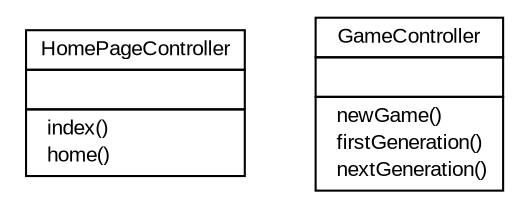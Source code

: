 #!/usr/local/bin/dot
#
# Class diagram 
# Generated by UmlGraph version 4.6 (http://www.spinellis.gr/sw/umlgraph)
#

digraph G {
	edge [fontname="arial",fontsize=10,labelfontname="arial",labelfontsize=10];
	node [fontname="arial",fontsize=10,shape=plaintext];
	// com.wakaleo.gameoflife.webtests.controllers.HomePageController
	c0 [label=<<table border="0" cellborder="1" cellspacing="0" cellpadding="2" port="p" href="./HomePageController.html">
		<tr><td><table border="0" cellspacing="0" cellpadding="1">
			<tr><td> HomePageController </td></tr>
		</table></td></tr>
		<tr><td><table border="0" cellspacing="0" cellpadding="1">
			<tr><td align="left">  </td></tr>
		</table></td></tr>
		<tr><td><table border="0" cellspacing="0" cellpadding="1">
			<tr><td align="left">  index() </td></tr>
			<tr><td align="left">  home() </td></tr>
		</table></td></tr>
		</table>>, fontname="arial", fontcolor="black", fontsize=10.0];
	// com.wakaleo.gameoflife.webtests.controllers.GameController
	c1 [label=<<table border="0" cellborder="1" cellspacing="0" cellpadding="2" port="p" href="./GameController.html">
		<tr><td><table border="0" cellspacing="0" cellpadding="1">
			<tr><td> GameController </td></tr>
		</table></td></tr>
		<tr><td><table border="0" cellspacing="0" cellpadding="1">
			<tr><td align="left">  </td></tr>
		</table></td></tr>
		<tr><td><table border="0" cellspacing="0" cellpadding="1">
			<tr><td align="left">  newGame() </td></tr>
			<tr><td align="left">  firstGeneration() </td></tr>
			<tr><td align="left">  nextGeneration() </td></tr>
		</table></td></tr>
		</table>>, fontname="arial", fontcolor="black", fontsize=10.0];
}


